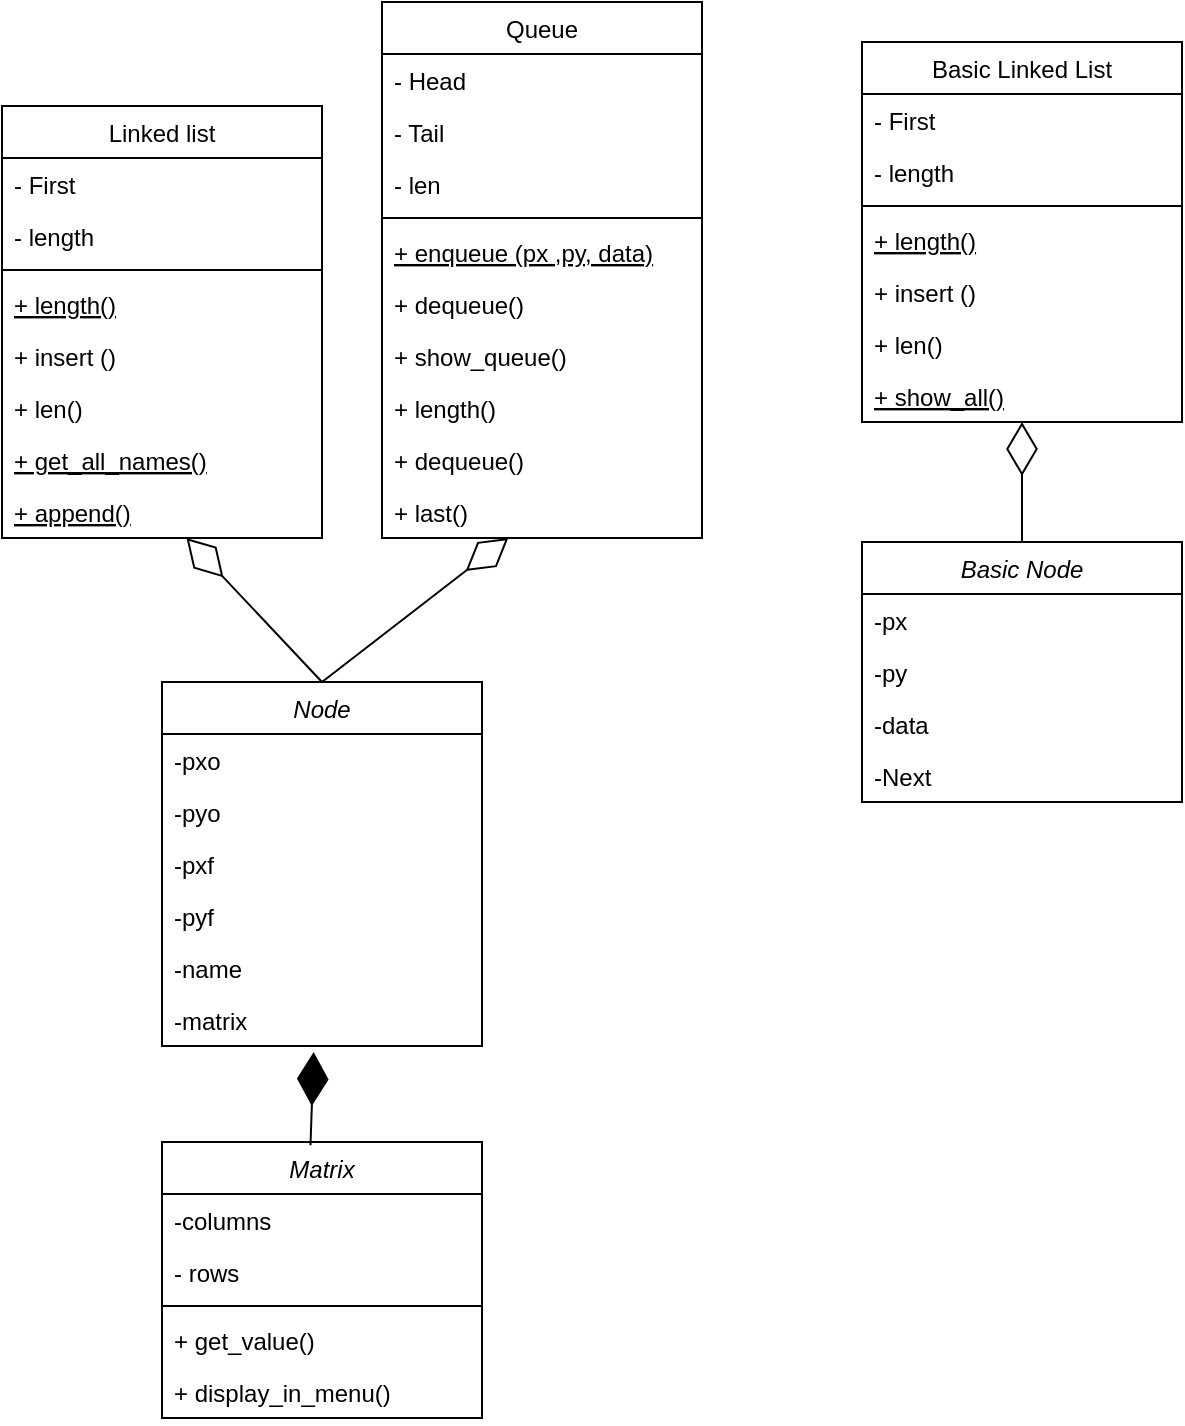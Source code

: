 <mxfile version="15.0.3" type="device"><diagram id="C5RBs43oDa-KdzZeNtuy" name="Page-1"><mxGraphModel dx="1422" dy="798" grid="1" gridSize="10" guides="1" tooltips="1" connect="1" arrows="1" fold="1" page="1" pageScale="1" pageWidth="850" pageHeight="1100" math="0" shadow="0"><root><mxCell id="WIyWlLk6GJQsqaUBKTNV-0"/><mxCell id="WIyWlLk6GJQsqaUBKTNV-1" parent="WIyWlLk6GJQsqaUBKTNV-0"/><mxCell id="zkfFHV4jXpPFQw0GAbJ--0" value="Node" style="swimlane;fontStyle=2;align=center;verticalAlign=top;childLayout=stackLayout;horizontal=1;startSize=26;horizontalStack=0;resizeParent=1;resizeLast=0;collapsible=1;marginBottom=0;rounded=0;shadow=0;strokeWidth=1;" parent="WIyWlLk6GJQsqaUBKTNV-1" vertex="1"><mxGeometry x="180" y="480" width="160" height="182" as="geometry"><mxRectangle x="230" y="140" width="160" height="26" as="alternateBounds"/></mxGeometry></mxCell><mxCell id="zkfFHV4jXpPFQw0GAbJ--1" value="-pxo" style="text;align=left;verticalAlign=top;spacingLeft=4;spacingRight=4;overflow=hidden;rotatable=0;points=[[0,0.5],[1,0.5]];portConstraint=eastwest;" parent="zkfFHV4jXpPFQw0GAbJ--0" vertex="1"><mxGeometry y="26" width="160" height="26" as="geometry"/></mxCell><mxCell id="zkfFHV4jXpPFQw0GAbJ--2" value="-pyo" style="text;align=left;verticalAlign=top;spacingLeft=4;spacingRight=4;overflow=hidden;rotatable=0;points=[[0,0.5],[1,0.5]];portConstraint=eastwest;rounded=0;shadow=0;html=0;" parent="zkfFHV4jXpPFQw0GAbJ--0" vertex="1"><mxGeometry y="52" width="160" height="26" as="geometry"/></mxCell><mxCell id="zkfFHV4jXpPFQw0GAbJ--3" value="-pxf" style="text;align=left;verticalAlign=top;spacingLeft=4;spacingRight=4;overflow=hidden;rotatable=0;points=[[0,0.5],[1,0.5]];portConstraint=eastwest;rounded=0;shadow=0;html=0;" parent="zkfFHV4jXpPFQw0GAbJ--0" vertex="1"><mxGeometry y="78" width="160" height="26" as="geometry"/></mxCell><mxCell id="ohJEa5WDrt1GqT2r7DK0-41" value="-pyf" style="text;align=left;verticalAlign=top;spacingLeft=4;spacingRight=4;overflow=hidden;rotatable=0;points=[[0,0.5],[1,0.5]];portConstraint=eastwest;" vertex="1" parent="zkfFHV4jXpPFQw0GAbJ--0"><mxGeometry y="104" width="160" height="26" as="geometry"/></mxCell><mxCell id="ohJEa5WDrt1GqT2r7DK0-43" value="-name" style="text;align=left;verticalAlign=top;spacingLeft=4;spacingRight=4;overflow=hidden;rotatable=0;points=[[0,0.5],[1,0.5]];portConstraint=eastwest;rounded=0;shadow=0;html=0;" vertex="1" parent="zkfFHV4jXpPFQw0GAbJ--0"><mxGeometry y="130" width="160" height="26" as="geometry"/></mxCell><mxCell id="ohJEa5WDrt1GqT2r7DK0-42" value="-matrix" style="text;align=left;verticalAlign=top;spacingLeft=4;spacingRight=4;overflow=hidden;rotatable=0;points=[[0,0.5],[1,0.5]];portConstraint=eastwest;rounded=0;shadow=0;html=0;" vertex="1" parent="zkfFHV4jXpPFQw0GAbJ--0"><mxGeometry y="156" width="160" height="26" as="geometry"/></mxCell><mxCell id="zkfFHV4jXpPFQw0GAbJ--6" value="Linked list" style="swimlane;fontStyle=0;align=center;verticalAlign=top;childLayout=stackLayout;horizontal=1;startSize=26;horizontalStack=0;resizeParent=1;resizeLast=0;collapsible=1;marginBottom=0;rounded=0;shadow=0;strokeWidth=1;" parent="WIyWlLk6GJQsqaUBKTNV-1" vertex="1"><mxGeometry x="100" y="192" width="160" height="216" as="geometry"><mxRectangle x="130" y="380" width="160" height="26" as="alternateBounds"/></mxGeometry></mxCell><mxCell id="zkfFHV4jXpPFQw0GAbJ--7" value="- First" style="text;align=left;verticalAlign=top;spacingLeft=4;spacingRight=4;overflow=hidden;rotatable=0;points=[[0,0.5],[1,0.5]];portConstraint=eastwest;" parent="zkfFHV4jXpPFQw0GAbJ--6" vertex="1"><mxGeometry y="26" width="160" height="26" as="geometry"/></mxCell><mxCell id="zkfFHV4jXpPFQw0GAbJ--8" value="- length" style="text;align=left;verticalAlign=top;spacingLeft=4;spacingRight=4;overflow=hidden;rotatable=0;points=[[0,0.5],[1,0.5]];portConstraint=eastwest;rounded=0;shadow=0;html=0;" parent="zkfFHV4jXpPFQw0GAbJ--6" vertex="1"><mxGeometry y="52" width="160" height="26" as="geometry"/></mxCell><mxCell id="zkfFHV4jXpPFQw0GAbJ--9" value="" style="line;html=1;strokeWidth=1;align=left;verticalAlign=middle;spacingTop=-1;spacingLeft=3;spacingRight=3;rotatable=0;labelPosition=right;points=[];portConstraint=eastwest;" parent="zkfFHV4jXpPFQw0GAbJ--6" vertex="1"><mxGeometry y="78" width="160" height="8" as="geometry"/></mxCell><mxCell id="zkfFHV4jXpPFQw0GAbJ--10" value="+ length()" style="text;align=left;verticalAlign=top;spacingLeft=4;spacingRight=4;overflow=hidden;rotatable=0;points=[[0,0.5],[1,0.5]];portConstraint=eastwest;fontStyle=4" parent="zkfFHV4jXpPFQw0GAbJ--6" vertex="1"><mxGeometry y="86" width="160" height="26" as="geometry"/></mxCell><mxCell id="zkfFHV4jXpPFQw0GAbJ--11" value="+ insert ()" style="text;align=left;verticalAlign=top;spacingLeft=4;spacingRight=4;overflow=hidden;rotatable=0;points=[[0,0.5],[1,0.5]];portConstraint=eastwest;" parent="zkfFHV4jXpPFQw0GAbJ--6" vertex="1"><mxGeometry y="112" width="160" height="26" as="geometry"/></mxCell><mxCell id="ohJEa5WDrt1GqT2r7DK0-29" value="+ len()" style="text;align=left;verticalAlign=top;spacingLeft=4;spacingRight=4;overflow=hidden;rotatable=0;points=[[0,0.5],[1,0.5]];portConstraint=eastwest;" vertex="1" parent="zkfFHV4jXpPFQw0GAbJ--6"><mxGeometry y="138" width="160" height="26" as="geometry"/></mxCell><mxCell id="ohJEa5WDrt1GqT2r7DK0-28" value="+ get_all_names()" style="text;align=left;verticalAlign=top;spacingLeft=4;spacingRight=4;overflow=hidden;rotatable=0;points=[[0,0.5],[1,0.5]];portConstraint=eastwest;fontStyle=4" vertex="1" parent="zkfFHV4jXpPFQw0GAbJ--6"><mxGeometry y="164" width="160" height="26" as="geometry"/></mxCell><mxCell id="ohJEa5WDrt1GqT2r7DK0-30" value="+ append()" style="text;align=left;verticalAlign=top;spacingLeft=4;spacingRight=4;overflow=hidden;rotatable=0;points=[[0,0.5],[1,0.5]];portConstraint=eastwest;fontStyle=4" vertex="1" parent="zkfFHV4jXpPFQw0GAbJ--6"><mxGeometry y="190" width="160" height="26" as="geometry"/></mxCell><mxCell id="ohJEa5WDrt1GqT2r7DK0-13" value="Queue" style="swimlane;fontStyle=0;align=center;verticalAlign=top;childLayout=stackLayout;horizontal=1;startSize=26;horizontalStack=0;resizeParent=1;resizeLast=0;collapsible=1;marginBottom=0;rounded=0;shadow=0;strokeWidth=1;" vertex="1" parent="WIyWlLk6GJQsqaUBKTNV-1"><mxGeometry x="290" y="140" width="160" height="268" as="geometry"><mxRectangle x="130" y="380" width="160" height="26" as="alternateBounds"/></mxGeometry></mxCell><mxCell id="ohJEa5WDrt1GqT2r7DK0-14" value="- Head" style="text;align=left;verticalAlign=top;spacingLeft=4;spacingRight=4;overflow=hidden;rotatable=0;points=[[0,0.5],[1,0.5]];portConstraint=eastwest;" vertex="1" parent="ohJEa5WDrt1GqT2r7DK0-13"><mxGeometry y="26" width="160" height="26" as="geometry"/></mxCell><mxCell id="ohJEa5WDrt1GqT2r7DK0-23" value="- Tail" style="text;align=left;verticalAlign=top;spacingLeft=4;spacingRight=4;overflow=hidden;rotatable=0;points=[[0,0.5],[1,0.5]];portConstraint=eastwest;rounded=0;shadow=0;html=0;" vertex="1" parent="ohJEa5WDrt1GqT2r7DK0-13"><mxGeometry y="52" width="160" height="26" as="geometry"/></mxCell><mxCell id="ohJEa5WDrt1GqT2r7DK0-15" value="- len" style="text;align=left;verticalAlign=top;spacingLeft=4;spacingRight=4;overflow=hidden;rotatable=0;points=[[0,0.5],[1,0.5]];portConstraint=eastwest;rounded=0;shadow=0;html=0;" vertex="1" parent="ohJEa5WDrt1GqT2r7DK0-13"><mxGeometry y="78" width="160" height="26" as="geometry"/></mxCell><mxCell id="ohJEa5WDrt1GqT2r7DK0-16" value="" style="line;html=1;strokeWidth=1;align=left;verticalAlign=middle;spacingTop=-1;spacingLeft=3;spacingRight=3;rotatable=0;labelPosition=right;points=[];portConstraint=eastwest;" vertex="1" parent="ohJEa5WDrt1GqT2r7DK0-13"><mxGeometry y="104" width="160" height="8" as="geometry"/></mxCell><mxCell id="ohJEa5WDrt1GqT2r7DK0-17" value="+ enqueue (px ,py, data)" style="text;align=left;verticalAlign=top;spacingLeft=4;spacingRight=4;overflow=hidden;rotatable=0;points=[[0,0.5],[1,0.5]];portConstraint=eastwest;fontStyle=4" vertex="1" parent="ohJEa5WDrt1GqT2r7DK0-13"><mxGeometry y="112" width="160" height="26" as="geometry"/></mxCell><mxCell id="ohJEa5WDrt1GqT2r7DK0-24" value="+ dequeue()" style="text;align=left;verticalAlign=top;spacingLeft=4;spacingRight=4;overflow=hidden;rotatable=0;points=[[0,0.5],[1,0.5]];portConstraint=eastwest;" vertex="1" parent="ohJEa5WDrt1GqT2r7DK0-13"><mxGeometry y="138" width="160" height="26" as="geometry"/></mxCell><mxCell id="ohJEa5WDrt1GqT2r7DK0-25" value="+ show_queue()" style="text;align=left;verticalAlign=top;spacingLeft=4;spacingRight=4;overflow=hidden;rotatable=0;points=[[0,0.5],[1,0.5]];portConstraint=eastwest;" vertex="1" parent="ohJEa5WDrt1GqT2r7DK0-13"><mxGeometry y="164" width="160" height="26" as="geometry"/></mxCell><mxCell id="ohJEa5WDrt1GqT2r7DK0-26" value="+ length()" style="text;align=left;verticalAlign=top;spacingLeft=4;spacingRight=4;overflow=hidden;rotatable=0;points=[[0,0.5],[1,0.5]];portConstraint=eastwest;" vertex="1" parent="ohJEa5WDrt1GqT2r7DK0-13"><mxGeometry y="190" width="160" height="26" as="geometry"/></mxCell><mxCell id="ohJEa5WDrt1GqT2r7DK0-27" value="+ dequeue()" style="text;align=left;verticalAlign=top;spacingLeft=4;spacingRight=4;overflow=hidden;rotatable=0;points=[[0,0.5],[1,0.5]];portConstraint=eastwest;" vertex="1" parent="ohJEa5WDrt1GqT2r7DK0-13"><mxGeometry y="216" width="160" height="26" as="geometry"/></mxCell><mxCell id="ohJEa5WDrt1GqT2r7DK0-18" value="+ last()" style="text;align=left;verticalAlign=top;spacingLeft=4;spacingRight=4;overflow=hidden;rotatable=0;points=[[0,0.5],[1,0.5]];portConstraint=eastwest;" vertex="1" parent="ohJEa5WDrt1GqT2r7DK0-13"><mxGeometry y="242" width="160" height="26" as="geometry"/></mxCell><mxCell id="ohJEa5WDrt1GqT2r7DK0-21" value="" style="endArrow=diamondThin;endFill=0;endSize=24;html=1;exitX=0.5;exitY=0;exitDx=0;exitDy=0;" edge="1" parent="WIyWlLk6GJQsqaUBKTNV-1" source="zkfFHV4jXpPFQw0GAbJ--0" target="ohJEa5WDrt1GqT2r7DK0-18"><mxGeometry width="160" relative="1" as="geometry"><mxPoint x="290" y="440" as="sourcePoint"/><mxPoint x="380" y="340" as="targetPoint"/></mxGeometry></mxCell><mxCell id="ohJEa5WDrt1GqT2r7DK0-22" value="" style="endArrow=diamondThin;endFill=0;endSize=24;html=1;exitX=0.5;exitY=0;exitDx=0;exitDy=0;" edge="1" parent="WIyWlLk6GJQsqaUBKTNV-1" source="zkfFHV4jXpPFQw0GAbJ--0" target="ohJEa5WDrt1GqT2r7DK0-30"><mxGeometry width="160" relative="1" as="geometry"><mxPoint x="270" y="490" as="sourcePoint"/><mxPoint x="176" y="359" as="targetPoint"/></mxGeometry></mxCell><mxCell id="ohJEa5WDrt1GqT2r7DK0-31" value="Matrix" style="swimlane;fontStyle=2;align=center;verticalAlign=top;childLayout=stackLayout;horizontal=1;startSize=26;horizontalStack=0;resizeParent=1;resizeLast=0;collapsible=1;marginBottom=0;rounded=0;shadow=0;strokeWidth=1;" vertex="1" parent="WIyWlLk6GJQsqaUBKTNV-1"><mxGeometry x="180" y="710" width="160" height="138" as="geometry"><mxRectangle x="230" y="140" width="160" height="26" as="alternateBounds"/></mxGeometry></mxCell><mxCell id="ohJEa5WDrt1GqT2r7DK0-32" value="-columns" style="text;align=left;verticalAlign=top;spacingLeft=4;spacingRight=4;overflow=hidden;rotatable=0;points=[[0,0.5],[1,0.5]];portConstraint=eastwest;" vertex="1" parent="ohJEa5WDrt1GqT2r7DK0-31"><mxGeometry y="26" width="160" height="26" as="geometry"/></mxCell><mxCell id="ohJEa5WDrt1GqT2r7DK0-33" value="- rows" style="text;align=left;verticalAlign=top;spacingLeft=4;spacingRight=4;overflow=hidden;rotatable=0;points=[[0,0.5],[1,0.5]];portConstraint=eastwest;rounded=0;shadow=0;html=0;" vertex="1" parent="ohJEa5WDrt1GqT2r7DK0-31"><mxGeometry y="52" width="160" height="26" as="geometry"/></mxCell><mxCell id="ohJEa5WDrt1GqT2r7DK0-35" value="" style="line;html=1;strokeWidth=1;align=left;verticalAlign=middle;spacingTop=-1;spacingLeft=3;spacingRight=3;rotatable=0;labelPosition=right;points=[];portConstraint=eastwest;" vertex="1" parent="ohJEa5WDrt1GqT2r7DK0-31"><mxGeometry y="78" width="160" height="8" as="geometry"/></mxCell><mxCell id="ohJEa5WDrt1GqT2r7DK0-34" value="+ get_value()" style="text;align=left;verticalAlign=top;spacingLeft=4;spacingRight=4;overflow=hidden;rotatable=0;points=[[0,0.5],[1,0.5]];portConstraint=eastwest;rounded=0;shadow=0;html=0;" vertex="1" parent="ohJEa5WDrt1GqT2r7DK0-31"><mxGeometry y="86" width="160" height="26" as="geometry"/></mxCell><mxCell id="ohJEa5WDrt1GqT2r7DK0-36" value="+ display_in_menu()" style="text;align=left;verticalAlign=top;spacingLeft=4;spacingRight=4;overflow=hidden;rotatable=0;points=[[0,0.5],[1,0.5]];portConstraint=eastwest;" vertex="1" parent="ohJEa5WDrt1GqT2r7DK0-31"><mxGeometry y="112" width="160" height="26" as="geometry"/></mxCell><mxCell id="ohJEa5WDrt1GqT2r7DK0-37" value="" style="endArrow=diamondThin;endFill=1;endSize=24;html=1;exitX=0.464;exitY=0.012;exitDx=0;exitDy=0;exitPerimeter=0;entryX=0.474;entryY=1.115;entryDx=0;entryDy=0;entryPerimeter=0;" edge="1" parent="WIyWlLk6GJQsqaUBKTNV-1" source="ohJEa5WDrt1GqT2r7DK0-31" target="ohJEa5WDrt1GqT2r7DK0-42"><mxGeometry width="160" relative="1" as="geometry"><mxPoint x="410" y="730" as="sourcePoint"/><mxPoint x="260" y="690" as="targetPoint"/></mxGeometry></mxCell><mxCell id="ohJEa5WDrt1GqT2r7DK0-38" value="" style="endArrow=diamondThin;endFill=0;endSize=24;html=1;exitX=0.5;exitY=0;exitDx=0;exitDy=0;" edge="1" parent="WIyWlLk6GJQsqaUBKTNV-1" source="ohJEa5WDrt1GqT2r7DK0-44" target="ohJEa5WDrt1GqT2r7DK0-59"><mxGeometry width="160" relative="1" as="geometry"><mxPoint x="610" y="410" as="sourcePoint"/><mxPoint x="610" y="350" as="targetPoint"/></mxGeometry></mxCell><mxCell id="ohJEa5WDrt1GqT2r7DK0-44" value="Basic Node" style="swimlane;fontStyle=2;align=center;verticalAlign=top;childLayout=stackLayout;horizontal=1;startSize=26;horizontalStack=0;resizeParent=1;resizeLast=0;collapsible=1;marginBottom=0;rounded=0;shadow=0;strokeWidth=1;" vertex="1" parent="WIyWlLk6GJQsqaUBKTNV-1"><mxGeometry x="530" y="410" width="160" height="130" as="geometry"><mxRectangle x="230" y="140" width="160" height="26" as="alternateBounds"/></mxGeometry></mxCell><mxCell id="ohJEa5WDrt1GqT2r7DK0-45" value="-px" style="text;align=left;verticalAlign=top;spacingLeft=4;spacingRight=4;overflow=hidden;rotatable=0;points=[[0,0.5],[1,0.5]];portConstraint=eastwest;" vertex="1" parent="ohJEa5WDrt1GqT2r7DK0-44"><mxGeometry y="26" width="160" height="26" as="geometry"/></mxCell><mxCell id="ohJEa5WDrt1GqT2r7DK0-46" value="-py" style="text;align=left;verticalAlign=top;spacingLeft=4;spacingRight=4;overflow=hidden;rotatable=0;points=[[0,0.5],[1,0.5]];portConstraint=eastwest;rounded=0;shadow=0;html=0;" vertex="1" parent="ohJEa5WDrt1GqT2r7DK0-44"><mxGeometry y="52" width="160" height="26" as="geometry"/></mxCell><mxCell id="ohJEa5WDrt1GqT2r7DK0-47" value="-data" style="text;align=left;verticalAlign=top;spacingLeft=4;spacingRight=4;overflow=hidden;rotatable=0;points=[[0,0.5],[1,0.5]];portConstraint=eastwest;rounded=0;shadow=0;html=0;" vertex="1" parent="ohJEa5WDrt1GqT2r7DK0-44"><mxGeometry y="78" width="160" height="26" as="geometry"/></mxCell><mxCell id="ohJEa5WDrt1GqT2r7DK0-48" value="-Next" style="text;align=left;verticalAlign=top;spacingLeft=4;spacingRight=4;overflow=hidden;rotatable=0;points=[[0,0.5],[1,0.5]];portConstraint=eastwest;" vertex="1" parent="ohJEa5WDrt1GqT2r7DK0-44"><mxGeometry y="104" width="160" height="26" as="geometry"/></mxCell><mxCell id="ohJEa5WDrt1GqT2r7DK0-51" value="Basic Linked List" style="swimlane;fontStyle=0;align=center;verticalAlign=top;childLayout=stackLayout;horizontal=1;startSize=26;horizontalStack=0;resizeParent=1;resizeLast=0;collapsible=1;marginBottom=0;rounded=0;shadow=0;strokeWidth=1;" vertex="1" parent="WIyWlLk6GJQsqaUBKTNV-1"><mxGeometry x="530" y="160" width="160" height="190" as="geometry"><mxRectangle x="130" y="380" width="160" height="26" as="alternateBounds"/></mxGeometry></mxCell><mxCell id="ohJEa5WDrt1GqT2r7DK0-52" value="- First" style="text;align=left;verticalAlign=top;spacingLeft=4;spacingRight=4;overflow=hidden;rotatable=0;points=[[0,0.5],[1,0.5]];portConstraint=eastwest;" vertex="1" parent="ohJEa5WDrt1GqT2r7DK0-51"><mxGeometry y="26" width="160" height="26" as="geometry"/></mxCell><mxCell id="ohJEa5WDrt1GqT2r7DK0-53" value="- length" style="text;align=left;verticalAlign=top;spacingLeft=4;spacingRight=4;overflow=hidden;rotatable=0;points=[[0,0.5],[1,0.5]];portConstraint=eastwest;rounded=0;shadow=0;html=0;" vertex="1" parent="ohJEa5WDrt1GqT2r7DK0-51"><mxGeometry y="52" width="160" height="26" as="geometry"/></mxCell><mxCell id="ohJEa5WDrt1GqT2r7DK0-54" value="" style="line;html=1;strokeWidth=1;align=left;verticalAlign=middle;spacingTop=-1;spacingLeft=3;spacingRight=3;rotatable=0;labelPosition=right;points=[];portConstraint=eastwest;" vertex="1" parent="ohJEa5WDrt1GqT2r7DK0-51"><mxGeometry y="78" width="160" height="8" as="geometry"/></mxCell><mxCell id="ohJEa5WDrt1GqT2r7DK0-55" value="+ length()" style="text;align=left;verticalAlign=top;spacingLeft=4;spacingRight=4;overflow=hidden;rotatable=0;points=[[0,0.5],[1,0.5]];portConstraint=eastwest;fontStyle=4" vertex="1" parent="ohJEa5WDrt1GqT2r7DK0-51"><mxGeometry y="86" width="160" height="26" as="geometry"/></mxCell><mxCell id="ohJEa5WDrt1GqT2r7DK0-56" value="+ insert ()" style="text;align=left;verticalAlign=top;spacingLeft=4;spacingRight=4;overflow=hidden;rotatable=0;points=[[0,0.5],[1,0.5]];portConstraint=eastwest;" vertex="1" parent="ohJEa5WDrt1GqT2r7DK0-51"><mxGeometry y="112" width="160" height="26" as="geometry"/></mxCell><mxCell id="ohJEa5WDrt1GqT2r7DK0-57" value="+ len()" style="text;align=left;verticalAlign=top;spacingLeft=4;spacingRight=4;overflow=hidden;rotatable=0;points=[[0,0.5],[1,0.5]];portConstraint=eastwest;" vertex="1" parent="ohJEa5WDrt1GqT2r7DK0-51"><mxGeometry y="138" width="160" height="26" as="geometry"/></mxCell><mxCell id="ohJEa5WDrt1GqT2r7DK0-59" value="+ show_all()" style="text;align=left;verticalAlign=top;spacingLeft=4;spacingRight=4;overflow=hidden;rotatable=0;points=[[0,0.5],[1,0.5]];portConstraint=eastwest;fontStyle=4" vertex="1" parent="ohJEa5WDrt1GqT2r7DK0-51"><mxGeometry y="164" width="160" height="26" as="geometry"/></mxCell></root></mxGraphModel></diagram></mxfile>